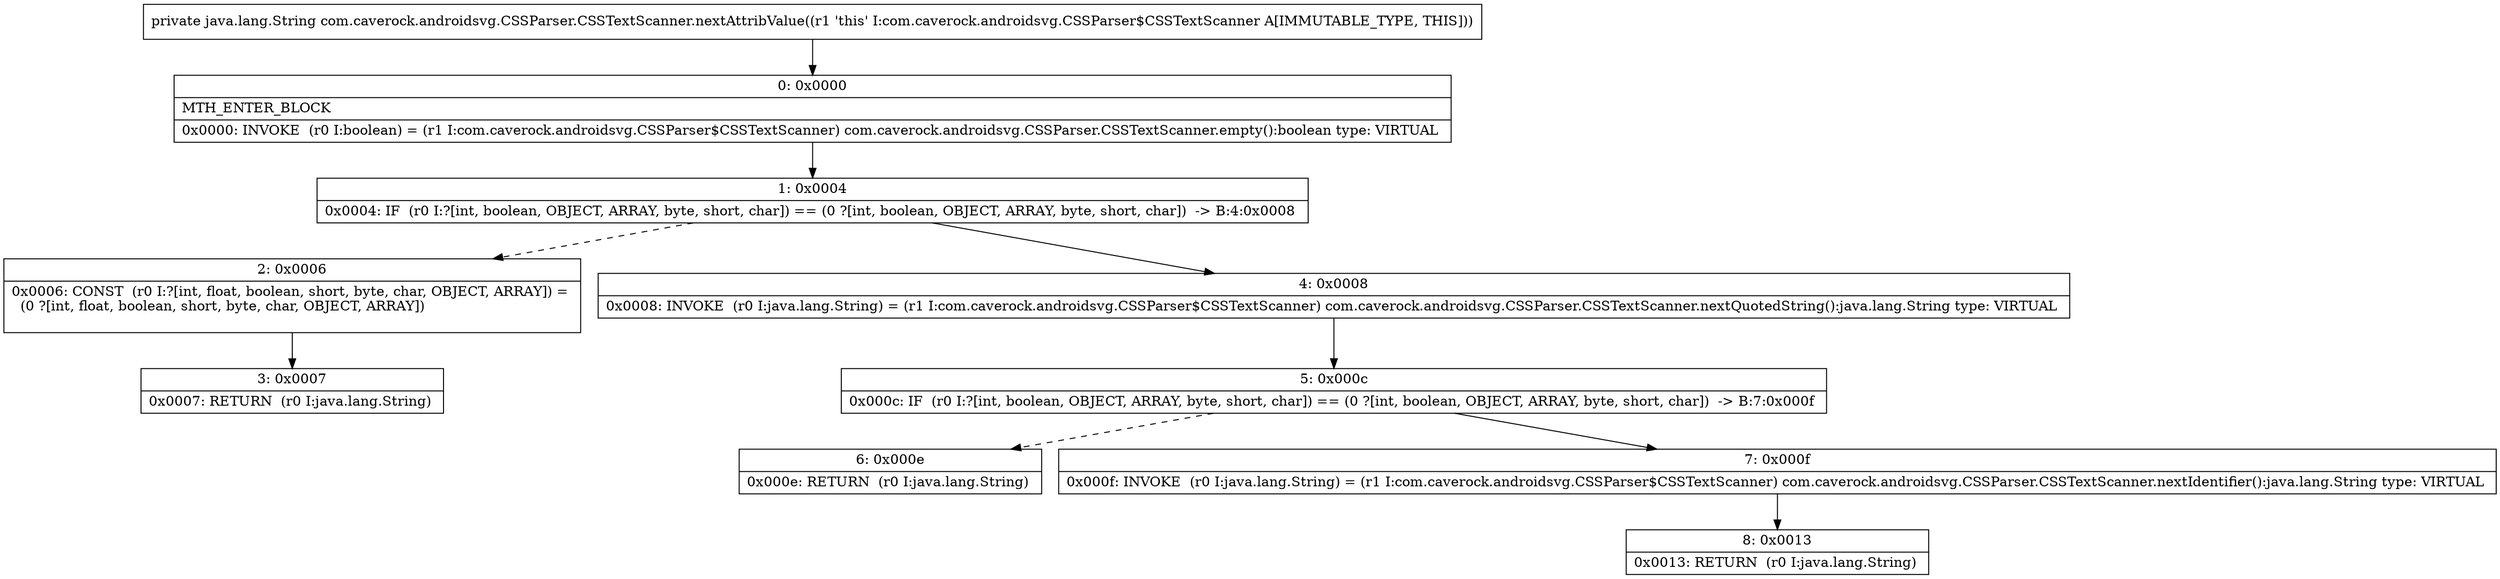digraph "CFG forcom.caverock.androidsvg.CSSParser.CSSTextScanner.nextAttribValue()Ljava\/lang\/String;" {
Node_0 [shape=record,label="{0\:\ 0x0000|MTH_ENTER_BLOCK\l|0x0000: INVOKE  (r0 I:boolean) = (r1 I:com.caverock.androidsvg.CSSParser$CSSTextScanner) com.caverock.androidsvg.CSSParser.CSSTextScanner.empty():boolean type: VIRTUAL \l}"];
Node_1 [shape=record,label="{1\:\ 0x0004|0x0004: IF  (r0 I:?[int, boolean, OBJECT, ARRAY, byte, short, char]) == (0 ?[int, boolean, OBJECT, ARRAY, byte, short, char])  \-\> B:4:0x0008 \l}"];
Node_2 [shape=record,label="{2\:\ 0x0006|0x0006: CONST  (r0 I:?[int, float, boolean, short, byte, char, OBJECT, ARRAY]) = \l  (0 ?[int, float, boolean, short, byte, char, OBJECT, ARRAY])\l \l}"];
Node_3 [shape=record,label="{3\:\ 0x0007|0x0007: RETURN  (r0 I:java.lang.String) \l}"];
Node_4 [shape=record,label="{4\:\ 0x0008|0x0008: INVOKE  (r0 I:java.lang.String) = (r1 I:com.caverock.androidsvg.CSSParser$CSSTextScanner) com.caverock.androidsvg.CSSParser.CSSTextScanner.nextQuotedString():java.lang.String type: VIRTUAL \l}"];
Node_5 [shape=record,label="{5\:\ 0x000c|0x000c: IF  (r0 I:?[int, boolean, OBJECT, ARRAY, byte, short, char]) == (0 ?[int, boolean, OBJECT, ARRAY, byte, short, char])  \-\> B:7:0x000f \l}"];
Node_6 [shape=record,label="{6\:\ 0x000e|0x000e: RETURN  (r0 I:java.lang.String) \l}"];
Node_7 [shape=record,label="{7\:\ 0x000f|0x000f: INVOKE  (r0 I:java.lang.String) = (r1 I:com.caverock.androidsvg.CSSParser$CSSTextScanner) com.caverock.androidsvg.CSSParser.CSSTextScanner.nextIdentifier():java.lang.String type: VIRTUAL \l}"];
Node_8 [shape=record,label="{8\:\ 0x0013|0x0013: RETURN  (r0 I:java.lang.String) \l}"];
MethodNode[shape=record,label="{private java.lang.String com.caverock.androidsvg.CSSParser.CSSTextScanner.nextAttribValue((r1 'this' I:com.caverock.androidsvg.CSSParser$CSSTextScanner A[IMMUTABLE_TYPE, THIS])) }"];
MethodNode -> Node_0;
Node_0 -> Node_1;
Node_1 -> Node_2[style=dashed];
Node_1 -> Node_4;
Node_2 -> Node_3;
Node_4 -> Node_5;
Node_5 -> Node_6[style=dashed];
Node_5 -> Node_7;
Node_7 -> Node_8;
}

